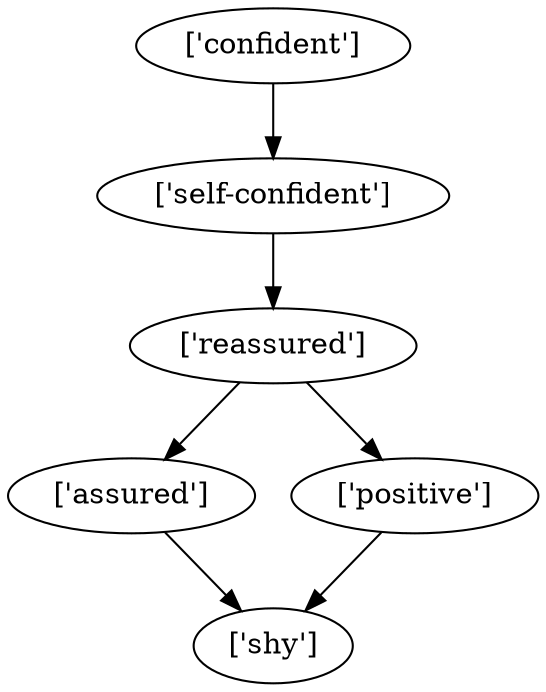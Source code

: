 strict digraph  {
	"['assured']" -> "['shy']";
	"['self-confident']" -> "['reassured']";
	"['reassured']" -> "['assured']";
	"['reassured']" -> "['positive']";
	"['positive']" -> "['shy']";
	"['confident']" -> "['self-confident']";
}
